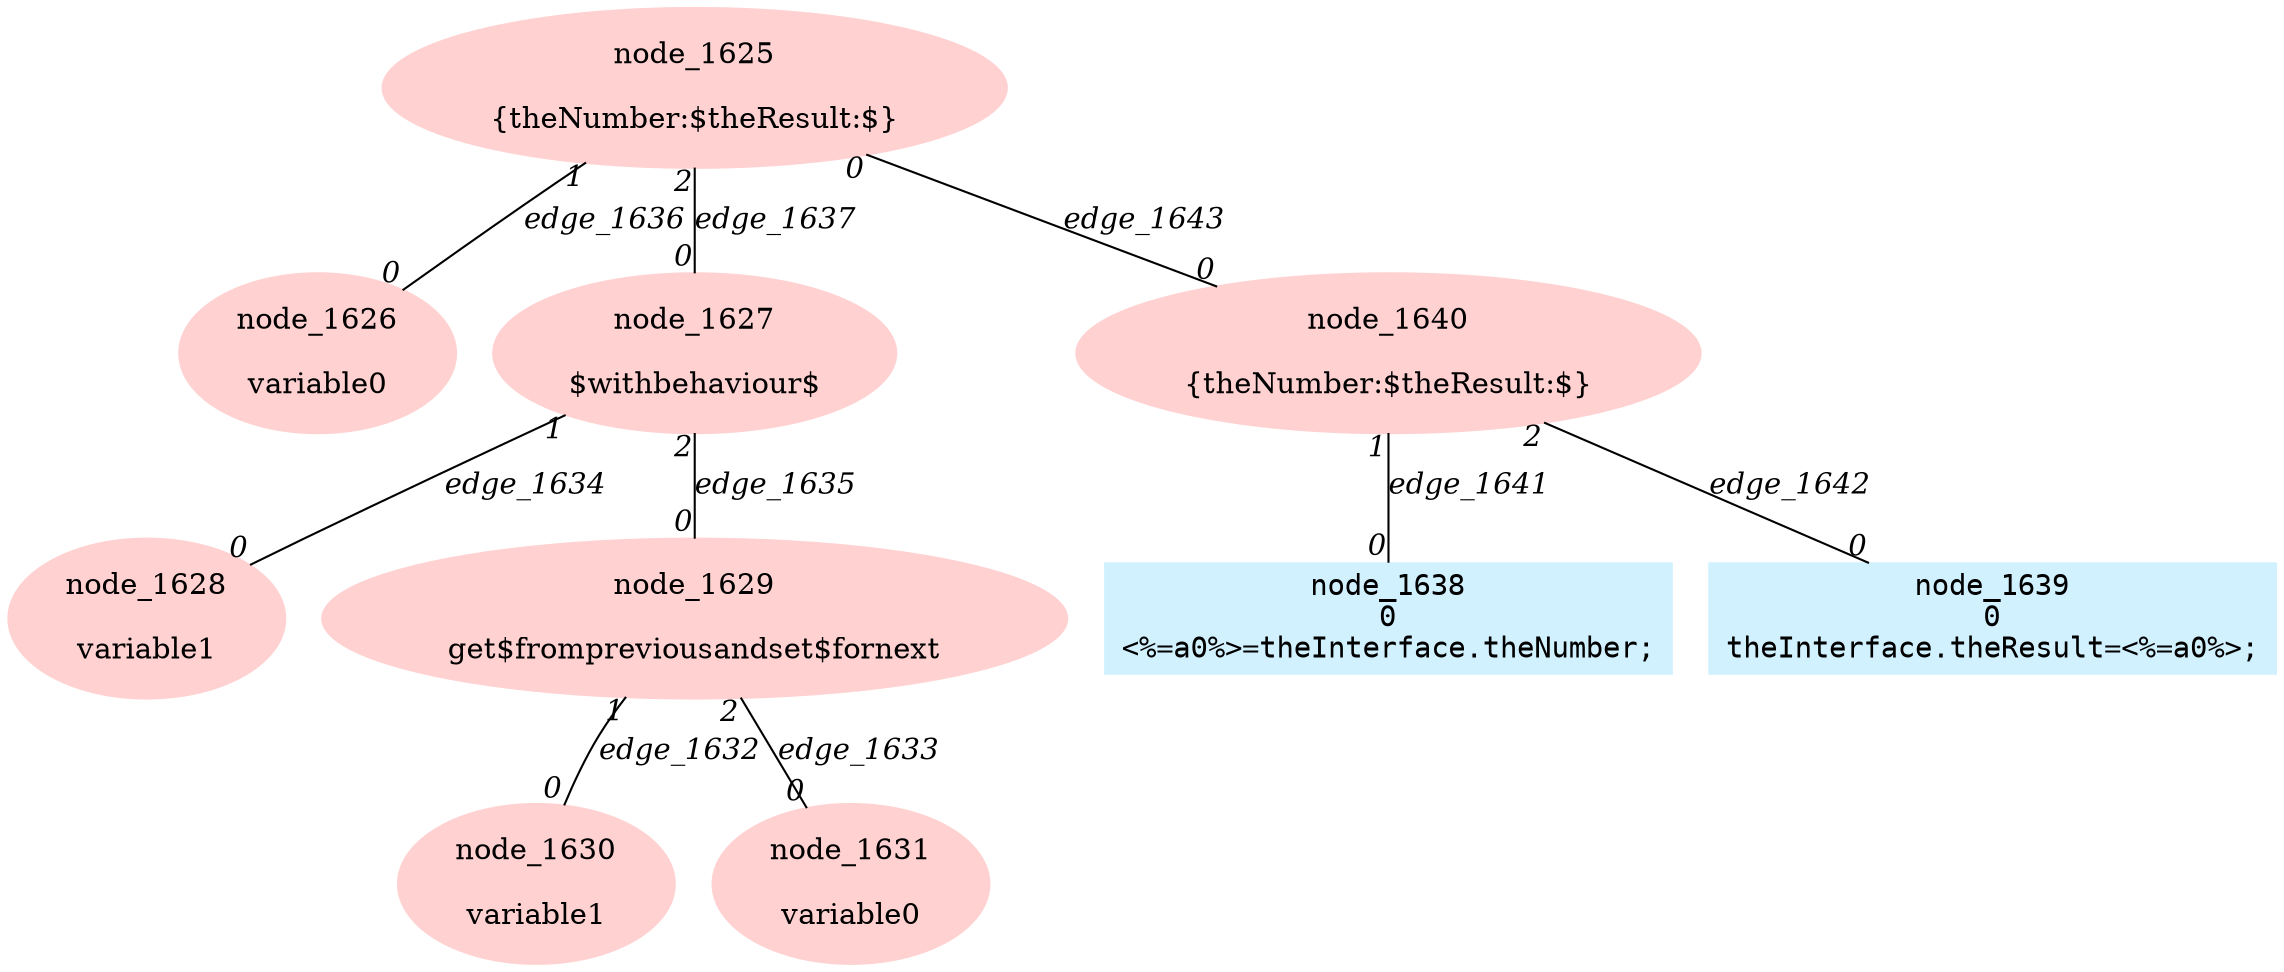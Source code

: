 digraph g{node_1625 [shape=ellipse, style=filled, color="#ffd1d1", label="node_1625

{theNumber:$theResult:$}" ]
node_1626 [shape=ellipse, style=filled, color="#ffd1d1", label="node_1626

variable0" ]
node_1627 [shape=ellipse, style=filled, color="#ffd1d1", label="node_1627

$withbehaviour$" ]
node_1628 [shape=ellipse, style=filled, color="#ffd1d1", label="node_1628

variable1" ]
node_1629 [shape=ellipse, style=filled, color="#ffd1d1", label="node_1629

get$frompreviousandset$fornext" ]
node_1630 [shape=ellipse, style=filled, color="#ffd1d1", label="node_1630

variable1" ]
node_1631 [shape=ellipse, style=filled, color="#ffd1d1", label="node_1631

variable0" ]
node_1640 [shape=ellipse, style=filled, color="#ffd1d1", label="node_1640

{theNumber:$theResult:$}" ]
node_1638 [shape=box, style=filled, color="#d1f1ff", fontname="Courier", label="node_1638
0
<%=a0%>=theInterface.theNumber;
" ]
node_1639 [shape=box, style=filled, color="#d1f1ff", fontname="Courier", label="node_1639
0
theInterface.theResult=<%=a0%>;
" ]
node_1629 -> node_1630 [dir=none, arrowHead=none, fontname="Times-Italic", label="edge_1632",  headlabel="0", taillabel="1" ]
node_1629 -> node_1631 [dir=none, arrowHead=none, fontname="Times-Italic", label="edge_1633",  headlabel="0", taillabel="2" ]
node_1627 -> node_1628 [dir=none, arrowHead=none, fontname="Times-Italic", label="edge_1634",  headlabel="0", taillabel="1" ]
node_1627 -> node_1629 [dir=none, arrowHead=none, fontname="Times-Italic", label="edge_1635",  headlabel="0", taillabel="2" ]
node_1625 -> node_1626 [dir=none, arrowHead=none, fontname="Times-Italic", label="edge_1636",  headlabel="0", taillabel="1" ]
node_1625 -> node_1627 [dir=none, arrowHead=none, fontname="Times-Italic", label="edge_1637",  headlabel="0", taillabel="2" ]
node_1640 -> node_1638 [dir=none, arrowHead=none, fontname="Times-Italic", label="edge_1641",  headlabel="0", taillabel="1" ]
node_1640 -> node_1639 [dir=none, arrowHead=none, fontname="Times-Italic", label="edge_1642",  headlabel="0", taillabel="2" ]
node_1625 -> node_1640 [dir=none, arrowHead=none, fontname="Times-Italic", label="edge_1643",  headlabel="0", taillabel="0" ]
}